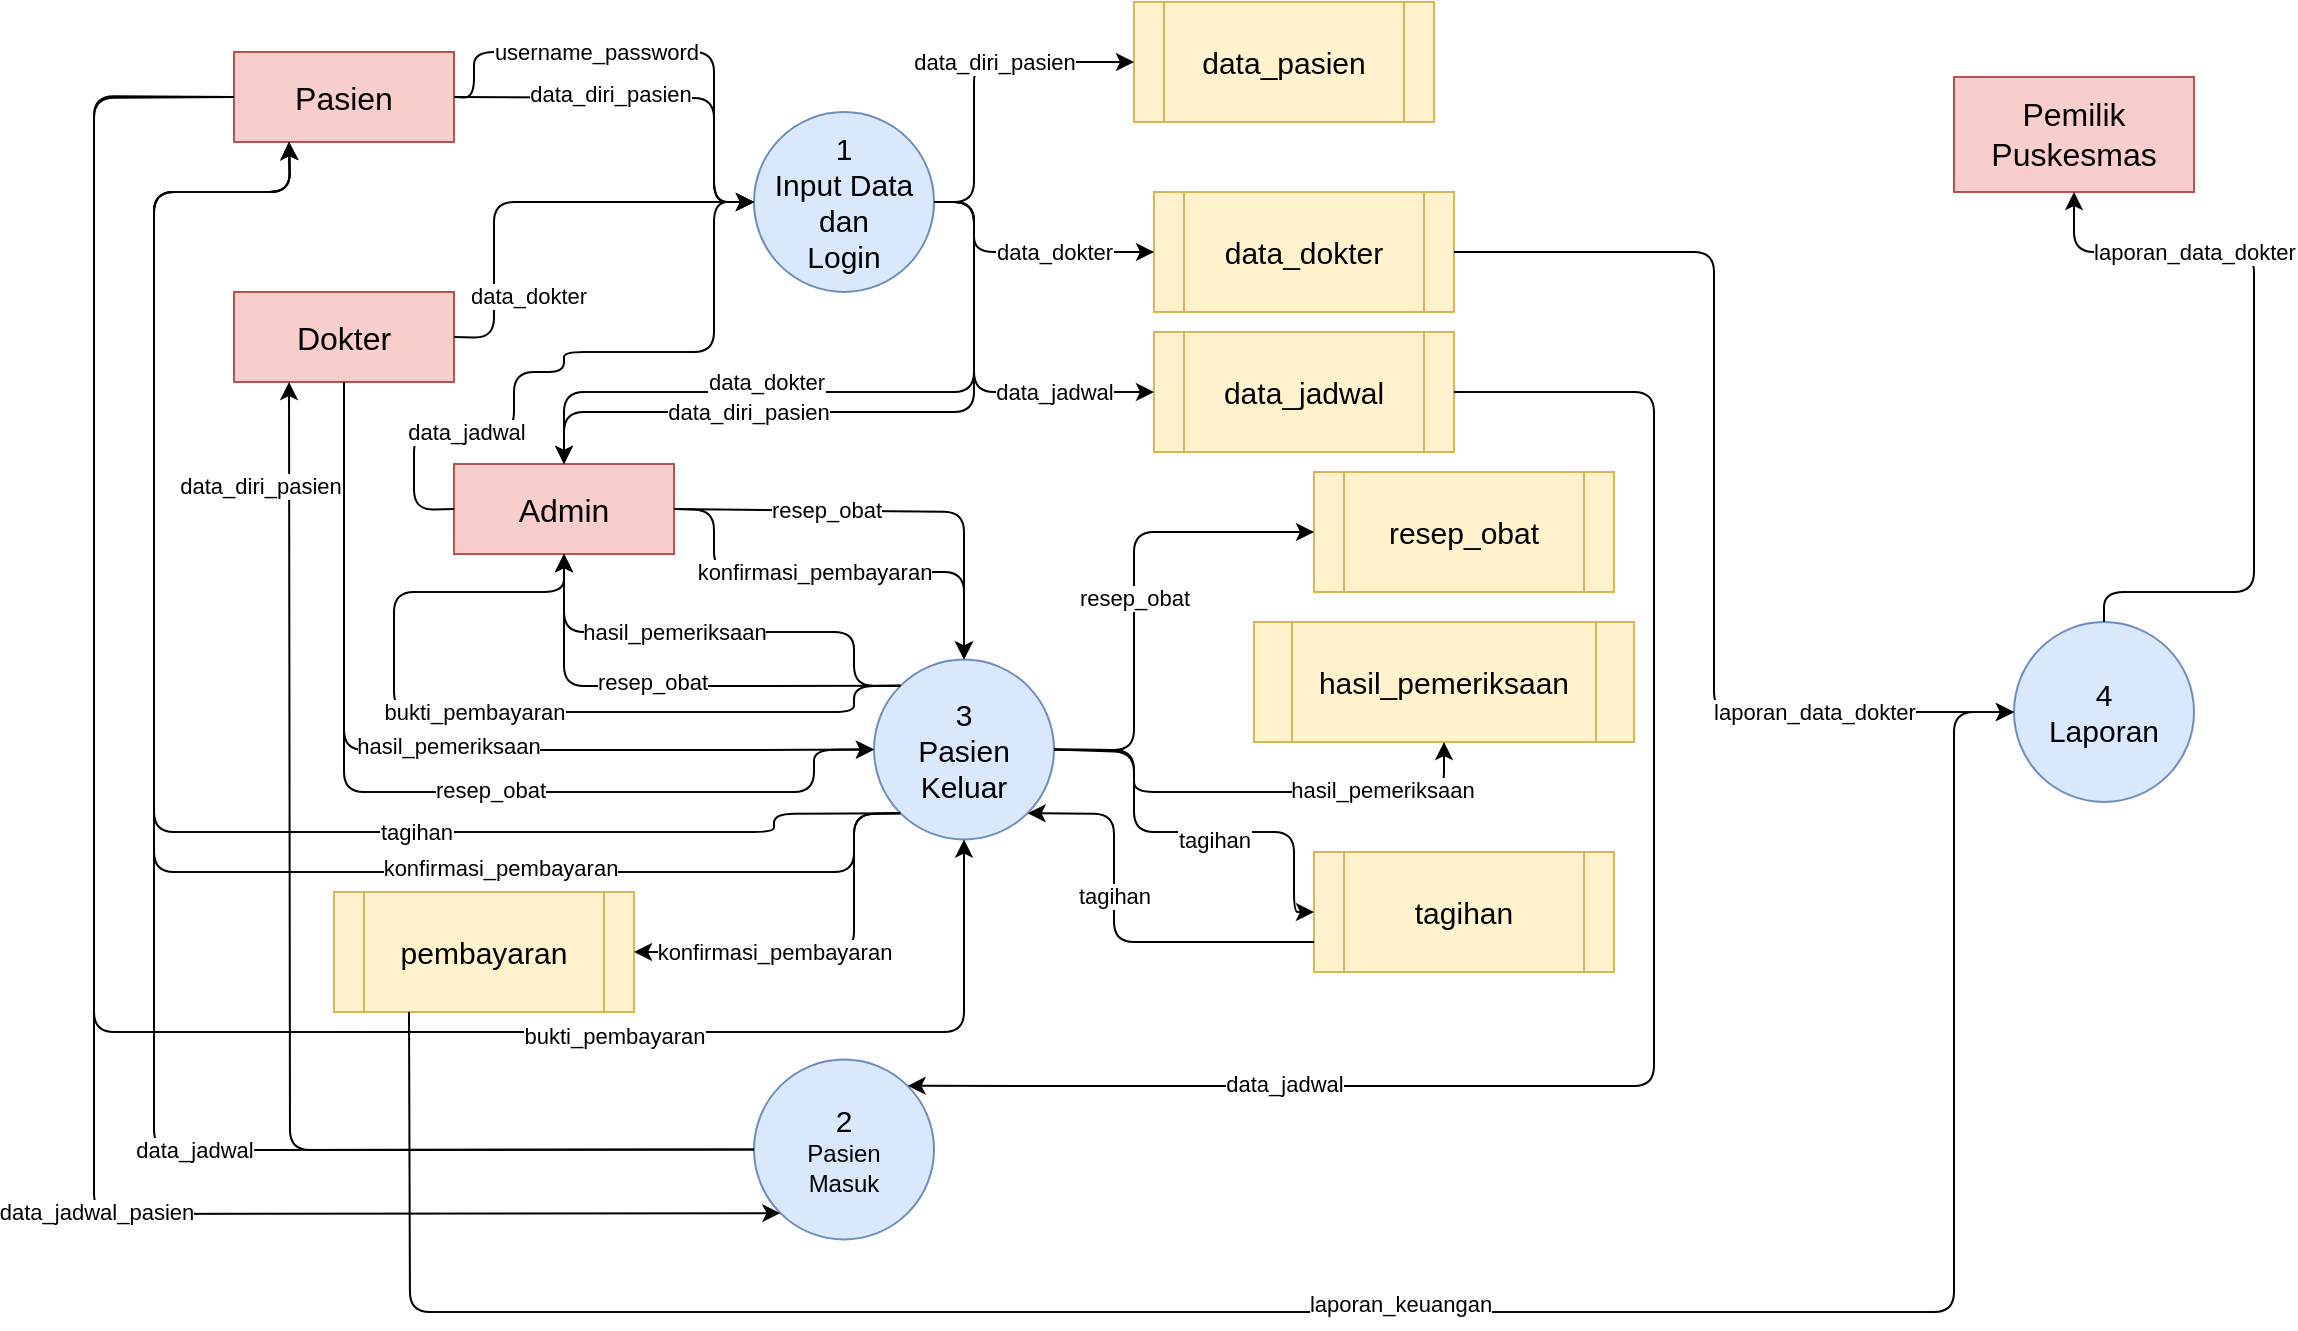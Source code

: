 <mxfile version="13.7.3" type="device"><diagram id="QzDFB-wpxWUMaIp89uO9" name="Page-1"><mxGraphModel dx="2304" dy="713" grid="1" gridSize="10" guides="1" tooltips="1" connect="1" arrows="1" fold="1" page="1" pageScale="1" pageWidth="1100" pageHeight="850" math="0" shadow="0"><root><mxCell id="0"/><mxCell id="1" parent="0"/><mxCell id="8AS-vJQlvqXDTW27lEK7-2" value="&lt;font style=&quot;font-size: 15px&quot;&gt;1&lt;br&gt;Input Data&lt;br&gt;dan&lt;br&gt;Login&lt;/font&gt;" style="ellipse;whiteSpace=wrap;html=1;aspect=fixed;fillColor=#dae8fc;strokeColor=#6c8ebf;" parent="1" vertex="1"><mxGeometry x="340" y="60" width="90" height="90" as="geometry"/></mxCell><mxCell id="8AS-vJQlvqXDTW27lEK7-3" value="&lt;span style=&quot;font-size: 15px&quot;&gt;2&lt;br&gt;&lt;/span&gt;Pasien&lt;br&gt;Masuk" style="ellipse;whiteSpace=wrap;html=1;aspect=fixed;fillColor=#dae8fc;strokeColor=#6c8ebf;" parent="1" vertex="1"><mxGeometry x="340" y="533.75" width="90" height="90" as="geometry"/></mxCell><mxCell id="8AS-vJQlvqXDTW27lEK7-4" value="&lt;span style=&quot;font-size: 15px&quot;&gt;3&lt;br&gt;Pasien&lt;br&gt;Keluar&lt;br&gt;&lt;/span&gt;" style="ellipse;whiteSpace=wrap;html=1;aspect=fixed;fillColor=#dae8fc;strokeColor=#6c8ebf;" parent="1" vertex="1"><mxGeometry x="400" y="333.75" width="90" height="90" as="geometry"/></mxCell><mxCell id="8AS-vJQlvqXDTW27lEK7-5" value="&lt;span style=&quot;font-size: 15px&quot;&gt;4&lt;br&gt;Laporan&lt;br&gt;&lt;/span&gt;" style="ellipse;whiteSpace=wrap;html=1;aspect=fixed;fillColor=#dae8fc;strokeColor=#6c8ebf;" parent="1" vertex="1"><mxGeometry x="970" y="315" width="90" height="90" as="geometry"/></mxCell><mxCell id="8AS-vJQlvqXDTW27lEK7-6" value="&lt;font style=&quot;font-size: 16px&quot;&gt;Pasien&lt;/font&gt;" style="rounded=0;whiteSpace=wrap;html=1;fillColor=#f8cecc;strokeColor=#b85450;" parent="1" vertex="1"><mxGeometry x="80" y="30" width="110" height="45" as="geometry"/></mxCell><mxCell id="8AS-vJQlvqXDTW27lEK7-7" value="&lt;font style=&quot;font-size: 16px&quot;&gt;Admin&lt;/font&gt;" style="rounded=0;whiteSpace=wrap;html=1;fillColor=#f8cecc;strokeColor=#b85450;" parent="1" vertex="1"><mxGeometry x="190" y="236" width="110" height="45" as="geometry"/></mxCell><mxCell id="8AS-vJQlvqXDTW27lEK7-8" value="&lt;font style=&quot;font-size: 16px&quot;&gt;Dokter&lt;/font&gt;" style="rounded=0;whiteSpace=wrap;html=1;fillColor=#f8cecc;strokeColor=#b85450;" parent="1" vertex="1"><mxGeometry x="80" y="150" width="110" height="45" as="geometry"/></mxCell><mxCell id="8AS-vJQlvqXDTW27lEK7-9" value="&lt;font style=&quot;font-size: 16px&quot;&gt;Pemilik&lt;br&gt;Puskesmas&lt;br&gt;&lt;/font&gt;" style="rounded=0;whiteSpace=wrap;html=1;fillColor=#f8cecc;strokeColor=#b85450;" parent="1" vertex="1"><mxGeometry x="940" y="42.5" width="120" height="57.5" as="geometry"/></mxCell><mxCell id="8AS-vJQlvqXDTW27lEK7-10" value="&lt;font style=&quot;font-size: 15px&quot;&gt;data_pasien&lt;/font&gt;" style="shape=process;whiteSpace=wrap;html=1;backgroundOutline=1;fillColor=#fff2cc;strokeColor=#d6b656;" parent="1" vertex="1"><mxGeometry x="530" y="5" width="150" height="60" as="geometry"/></mxCell><mxCell id="8AS-vJQlvqXDTW27lEK7-11" value="&lt;font style=&quot;font-size: 15px&quot;&gt;data_dokter&lt;/font&gt;" style="shape=process;whiteSpace=wrap;html=1;backgroundOutline=1;fillColor=#fff2cc;strokeColor=#d6b656;" parent="1" vertex="1"><mxGeometry x="540" y="100" width="150" height="60" as="geometry"/></mxCell><mxCell id="8AS-vJQlvqXDTW27lEK7-12" value="&lt;font style=&quot;font-size: 15px&quot;&gt;data_jadwal&lt;/font&gt;" style="shape=process;whiteSpace=wrap;html=1;backgroundOutline=1;fillColor=#fff2cc;strokeColor=#d6b656;" parent="1" vertex="1"><mxGeometry x="540" y="170" width="150" height="60" as="geometry"/></mxCell><mxCell id="8AS-vJQlvqXDTW27lEK7-13" value="&lt;font style=&quot;font-size: 15px&quot;&gt;hasil_pemeriksaan&lt;/font&gt;" style="shape=process;whiteSpace=wrap;html=1;backgroundOutline=1;fillColor=#fff2cc;strokeColor=#d6b656;" parent="1" vertex="1"><mxGeometry x="590" y="315" width="190" height="60" as="geometry"/></mxCell><mxCell id="8AS-vJQlvqXDTW27lEK7-14" value="&lt;font style=&quot;font-size: 15px&quot;&gt;tagihan&lt;/font&gt;" style="shape=process;whiteSpace=wrap;html=1;backgroundOutline=1;fillColor=#fff2cc;strokeColor=#d6b656;" parent="1" vertex="1"><mxGeometry x="620" y="430" width="150" height="60" as="geometry"/></mxCell><mxCell id="8AS-vJQlvqXDTW27lEK7-15" value="&lt;font style=&quot;font-size: 15px&quot;&gt;pembayaran&lt;/font&gt;" style="shape=process;whiteSpace=wrap;html=1;backgroundOutline=1;fillColor=#fff2cc;strokeColor=#d6b656;" parent="1" vertex="1"><mxGeometry x="130" y="450" width="150" height="60" as="geometry"/></mxCell><mxCell id="8AS-vJQlvqXDTW27lEK7-16" value="&lt;font style=&quot;font-size: 15px&quot;&gt;resep_obat&lt;/font&gt;" style="shape=process;whiteSpace=wrap;html=1;backgroundOutline=1;fillColor=#fff2cc;strokeColor=#d6b656;" parent="1" vertex="1"><mxGeometry x="620" y="240" width="150" height="60" as="geometry"/></mxCell><mxCell id="8AS-vJQlvqXDTW27lEK7-17" value="" style="endArrow=classic;html=1;exitX=1;exitY=0.5;exitDx=0;exitDy=0;entryX=0;entryY=0.5;entryDx=0;entryDy=0;" parent="1" source="8AS-vJQlvqXDTW27lEK7-6" target="8AS-vJQlvqXDTW27lEK7-2" edge="1"><mxGeometry width="50" height="50" relative="1" as="geometry"><mxPoint x="350" y="150" as="sourcePoint"/><mxPoint x="400" y="100" as="targetPoint"/><Array as="points"><mxPoint x="320" y="53"/><mxPoint x="320" y="105"/></Array></mxGeometry></mxCell><mxCell id="8AS-vJQlvqXDTW27lEK7-18" value="data_diri_pasien" style="edgeLabel;html=1;align=center;verticalAlign=middle;resizable=0;points=[];" parent="8AS-vJQlvqXDTW27lEK7-17" vertex="1" connectable="0"><mxGeometry x="-0.438" relative="1" as="geometry"><mxPoint x="20.86" y="-2.1" as="offset"/></mxGeometry></mxCell><mxCell id="8AS-vJQlvqXDTW27lEK7-19" value="" style="endArrow=classic;html=1;exitX=1;exitY=0.5;exitDx=0;exitDy=0;entryX=0.5;entryY=0;entryDx=0;entryDy=0;" parent="1" source="8AS-vJQlvqXDTW27lEK7-2" target="8AS-vJQlvqXDTW27lEK7-7" edge="1"><mxGeometry width="50" height="50" relative="1" as="geometry"><mxPoint x="400" y="150" as="sourcePoint"/><mxPoint x="450" y="100" as="targetPoint"/><Array as="points"><mxPoint x="450" y="105"/><mxPoint x="450" y="210"/><mxPoint x="245" y="210"/></Array></mxGeometry></mxCell><mxCell id="8AS-vJQlvqXDTW27lEK7-20" value="data_diri_pasien" style="edgeLabel;html=1;align=center;verticalAlign=middle;resizable=0;points=[];" parent="8AS-vJQlvqXDTW27lEK7-19" vertex="1" connectable="0"><mxGeometry x="0.402" relative="1" as="geometry"><mxPoint x="11.41" as="offset"/></mxGeometry></mxCell><mxCell id="8AS-vJQlvqXDTW27lEK7-21" value="" style="endArrow=classic;html=1;exitX=1;exitY=0.5;exitDx=0;exitDy=0;entryX=0;entryY=0.5;entryDx=0;entryDy=0;" parent="1" source="8AS-vJQlvqXDTW27lEK7-6" target="8AS-vJQlvqXDTW27lEK7-2" edge="1"><mxGeometry width="50" height="50" relative="1" as="geometry"><mxPoint x="340" y="120" as="sourcePoint"/><mxPoint x="390" y="70" as="targetPoint"/><Array as="points"><mxPoint x="200" y="53"/><mxPoint x="200" y="30"/><mxPoint x="320" y="30"/><mxPoint x="320" y="105"/></Array></mxGeometry></mxCell><mxCell id="8AS-vJQlvqXDTW27lEK7-22" value="username_password" style="edgeLabel;html=1;align=center;verticalAlign=middle;resizable=0;points=[];" parent="8AS-vJQlvqXDTW27lEK7-21" vertex="1" connectable="0"><mxGeometry x="-0.719" relative="1" as="geometry"><mxPoint x="58.33" as="offset"/></mxGeometry></mxCell><mxCell id="8AS-vJQlvqXDTW27lEK7-23" value="" style="endArrow=classic;html=1;exitX=1;exitY=0.5;exitDx=0;exitDy=0;entryX=0;entryY=0.5;entryDx=0;entryDy=0;" parent="1" source="8AS-vJQlvqXDTW27lEK7-2" target="8AS-vJQlvqXDTW27lEK7-10" edge="1"><mxGeometry width="50" height="50" relative="1" as="geometry"><mxPoint x="470" y="150" as="sourcePoint"/><mxPoint x="520" y="100" as="targetPoint"/><Array as="points"><mxPoint x="450" y="105"/><mxPoint x="450" y="35"/></Array></mxGeometry></mxCell><mxCell id="8AS-vJQlvqXDTW27lEK7-24" value="data_diri_pasien" style="edgeLabel;html=1;align=center;verticalAlign=middle;resizable=0;points=[];" parent="8AS-vJQlvqXDTW27lEK7-23" vertex="1" connectable="0"><mxGeometry x="-0.71" relative="1" as="geometry"><mxPoint x="10" y="-65.43" as="offset"/></mxGeometry></mxCell><mxCell id="8AS-vJQlvqXDTW27lEK7-25" value="" style="endArrow=classic;html=1;exitX=1;exitY=0.5;exitDx=0;exitDy=0;entryX=0;entryY=0.5;entryDx=0;entryDy=0;" parent="1" source="8AS-vJQlvqXDTW27lEK7-8" target="8AS-vJQlvqXDTW27lEK7-2" edge="1"><mxGeometry width="50" height="50" relative="1" as="geometry"><mxPoint x="320" y="150" as="sourcePoint"/><mxPoint x="370" y="100" as="targetPoint"/><Array as="points"><mxPoint x="210" y="173"/><mxPoint x="210" y="105"/></Array></mxGeometry></mxCell><mxCell id="8AS-vJQlvqXDTW27lEK7-26" value="data_dokter" style="edgeLabel;html=1;align=center;verticalAlign=middle;resizable=0;points=[];" parent="8AS-vJQlvqXDTW27lEK7-25" vertex="1" connectable="0"><mxGeometry x="-0.703" y="1" relative="1" as="geometry"><mxPoint x="18.12" y="-9.06" as="offset"/></mxGeometry></mxCell><mxCell id="8AS-vJQlvqXDTW27lEK7-27" value="" style="endArrow=classic;html=1;exitX=1;exitY=0.5;exitDx=0;exitDy=0;entryX=0.5;entryY=0;entryDx=0;entryDy=0;" parent="1" source="8AS-vJQlvqXDTW27lEK7-2" target="8AS-vJQlvqXDTW27lEK7-7" edge="1"><mxGeometry width="50" height="50" relative="1" as="geometry"><mxPoint x="360" y="160" as="sourcePoint"/><mxPoint x="410" y="110" as="targetPoint"/><Array as="points"><mxPoint x="450" y="105"/><mxPoint x="450" y="200"/><mxPoint x="245" y="200"/></Array></mxGeometry></mxCell><mxCell id="8AS-vJQlvqXDTW27lEK7-28" value="data_dokter" style="edgeLabel;html=1;align=center;verticalAlign=middle;resizable=0;points=[];" parent="8AS-vJQlvqXDTW27lEK7-27" vertex="1" connectable="0"><mxGeometry x="0.333" relative="1" as="geometry"><mxPoint x="17.99" y="-5" as="offset"/></mxGeometry></mxCell><mxCell id="8AS-vJQlvqXDTW27lEK7-29" value="" style="endArrow=classic;html=1;exitX=1;exitY=0.5;exitDx=0;exitDy=0;entryX=0;entryY=0.5;entryDx=0;entryDy=0;" parent="1" source="8AS-vJQlvqXDTW27lEK7-2" target="8AS-vJQlvqXDTW27lEK7-11" edge="1"><mxGeometry width="50" height="50" relative="1" as="geometry"><mxPoint x="520" y="140" as="sourcePoint"/><mxPoint x="570" y="90" as="targetPoint"/><Array as="points"><mxPoint x="450" y="105"/><mxPoint x="450" y="130"/></Array></mxGeometry></mxCell><mxCell id="8AS-vJQlvqXDTW27lEK7-30" value="data_dokter" style="edgeLabel;html=1;align=center;verticalAlign=middle;resizable=0;points=[];" parent="8AS-vJQlvqXDTW27lEK7-29" vertex="1" connectable="0"><mxGeometry x="-0.289" y="-1" relative="1" as="geometry"><mxPoint x="37.09" y="-1" as="offset"/></mxGeometry></mxCell><mxCell id="8AS-vJQlvqXDTW27lEK7-31" value="" style="endArrow=classic;html=1;exitX=0;exitY=0.5;exitDx=0;exitDy=0;entryX=0;entryY=0.5;entryDx=0;entryDy=0;" parent="1" source="8AS-vJQlvqXDTW27lEK7-7" target="8AS-vJQlvqXDTW27lEK7-2" edge="1"><mxGeometry width="50" height="50" relative="1" as="geometry"><mxPoint x="270" y="190" as="sourcePoint"/><mxPoint x="320" y="140" as="targetPoint"/><Array as="points"><mxPoint x="170" y="259"/><mxPoint x="170" y="220"/><mxPoint x="220" y="220"/><mxPoint x="220" y="190"/><mxPoint x="245" y="190"/><mxPoint x="245" y="180"/><mxPoint x="320" y="180"/><mxPoint x="320" y="105"/></Array></mxGeometry></mxCell><mxCell id="8AS-vJQlvqXDTW27lEK7-32" value="data_jadwal" style="edgeLabel;html=1;align=center;verticalAlign=middle;resizable=0;points=[];" parent="8AS-vJQlvqXDTW27lEK7-31" vertex="1" connectable="0"><mxGeometry x="-0.435" relative="1" as="geometry"><mxPoint x="-12.42" as="offset"/></mxGeometry></mxCell><mxCell id="8AS-vJQlvqXDTW27lEK7-33" value="data_jadwal" style="endArrow=classic;html=1;exitX=1;exitY=0.5;exitDx=0;exitDy=0;entryX=0;entryY=0.5;entryDx=0;entryDy=0;" parent="1" source="8AS-vJQlvqXDTW27lEK7-2" target="8AS-vJQlvqXDTW27lEK7-12" edge="1"><mxGeometry x="0.512" width="50" height="50" relative="1" as="geometry"><mxPoint x="240" y="190" as="sourcePoint"/><mxPoint x="290" y="140" as="targetPoint"/><Array as="points"><mxPoint x="450" y="105"/><mxPoint x="450" y="200"/></Array><mxPoint as="offset"/></mxGeometry></mxCell><mxCell id="8AS-vJQlvqXDTW27lEK7-34" value="" style="endArrow=classic;html=1;exitX=1;exitY=0.5;exitDx=0;exitDy=0;entryX=1;entryY=0;entryDx=0;entryDy=0;" parent="1" source="8AS-vJQlvqXDTW27lEK7-12" target="8AS-vJQlvqXDTW27lEK7-3" edge="1"><mxGeometry width="50" height="50" relative="1" as="geometry"><mxPoint x="350" y="210" as="sourcePoint"/><mxPoint x="400" y="160" as="targetPoint"/><Array as="points"><mxPoint x="790" y="200"/><mxPoint x="790" y="547"/></Array></mxGeometry></mxCell><mxCell id="8AS-vJQlvqXDTW27lEK7-35" value="data_jadwal" style="edgeLabel;html=1;align=center;verticalAlign=middle;resizable=0;points=[];" parent="8AS-vJQlvqXDTW27lEK7-34" vertex="1" connectable="0"><mxGeometry x="0.549" y="-1" relative="1" as="geometry"><mxPoint x="3.07" as="offset"/></mxGeometry></mxCell><mxCell id="8AS-vJQlvqXDTW27lEK7-36" value="" style="endArrow=classic;html=1;exitX=0;exitY=0.5;exitDx=0;exitDy=0;entryX=0.25;entryY=1;entryDx=0;entryDy=0;" parent="1" source="8AS-vJQlvqXDTW27lEK7-3" target="8AS-vJQlvqXDTW27lEK7-6" edge="1"><mxGeometry width="50" height="50" relative="1" as="geometry"><mxPoint x="290" y="180" as="sourcePoint"/><mxPoint x="340" y="130" as="targetPoint"/><Array as="points"><mxPoint x="40" y="579"/><mxPoint x="40" y="100"/><mxPoint x="108" y="100"/></Array></mxGeometry></mxCell><mxCell id="8AS-vJQlvqXDTW27lEK7-37" value="data_jadwal" style="edgeLabel;html=1;align=center;verticalAlign=middle;resizable=0;points=[];" parent="8AS-vJQlvqXDTW27lEK7-36" vertex="1" connectable="0"><mxGeometry x="-0.156" y="1" relative="1" as="geometry"><mxPoint x="21" y="67.25" as="offset"/></mxGeometry></mxCell><mxCell id="8AS-vJQlvqXDTW27lEK7-38" value="" style="endArrow=classic;html=1;exitX=0;exitY=0.5;exitDx=0;exitDy=0;entryX=0;entryY=1;entryDx=0;entryDy=0;" parent="1" source="8AS-vJQlvqXDTW27lEK7-6" target="8AS-vJQlvqXDTW27lEK7-3" edge="1"><mxGeometry width="50" height="50" relative="1" as="geometry"><mxPoint x="320" y="300" as="sourcePoint"/><mxPoint x="370" y="250" as="targetPoint"/><Array as="points"><mxPoint x="10" y="53"/><mxPoint x="10" y="611"/></Array></mxGeometry></mxCell><mxCell id="8AS-vJQlvqXDTW27lEK7-39" value="data_jadwal_pasien" style="edgeLabel;html=1;align=center;verticalAlign=middle;resizable=0;points=[];" parent="8AS-vJQlvqXDTW27lEK7-38" vertex="1" connectable="0"><mxGeometry x="0.222" y="1" relative="1" as="geometry"><mxPoint y="33.29" as="offset"/></mxGeometry></mxCell><mxCell id="8AS-vJQlvqXDTW27lEK7-40" value="" style="endArrow=classic;html=1;exitX=0;exitY=0.5;exitDx=0;exitDy=0;entryX=0.25;entryY=1;entryDx=0;entryDy=0;" parent="1" source="8AS-vJQlvqXDTW27lEK7-3" target="8AS-vJQlvqXDTW27lEK7-8" edge="1"><mxGeometry width="50" height="50" relative="1" as="geometry"><mxPoint x="480" y="400" as="sourcePoint"/><mxPoint x="530" y="350" as="targetPoint"/><Array as="points"><mxPoint x="108" y="579"/></Array></mxGeometry></mxCell><mxCell id="8AS-vJQlvqXDTW27lEK7-41" value="data_diri_pasien" style="edgeLabel;html=1;align=center;verticalAlign=middle;resizable=0;points=[];" parent="8AS-vJQlvqXDTW27lEK7-40" vertex="1" connectable="0"><mxGeometry x="0.89" y="-1" relative="1" as="geometry"><mxPoint x="-16" y="17.33" as="offset"/></mxGeometry></mxCell><mxCell id="8AS-vJQlvqXDTW27lEK7-42" value="" style="endArrow=classic;html=1;exitX=0.5;exitY=1;exitDx=0;exitDy=0;entryX=0;entryY=0.5;entryDx=0;entryDy=0;" parent="1" source="8AS-vJQlvqXDTW27lEK7-8" target="8AS-vJQlvqXDTW27lEK7-4" edge="1"><mxGeometry width="50" height="50" relative="1" as="geometry"><mxPoint x="290" y="240" as="sourcePoint"/><mxPoint x="340" y="190" as="targetPoint"/><Array as="points"><mxPoint x="135" y="379"/><mxPoint x="330" y="379"/></Array></mxGeometry></mxCell><mxCell id="8AS-vJQlvqXDTW27lEK7-43" value="hasil_pemeriksaan" style="edgeLabel;html=1;align=center;verticalAlign=middle;resizable=0;points=[];" parent="8AS-vJQlvqXDTW27lEK7-42" vertex="1" connectable="0"><mxGeometry x="0.05" y="2" relative="1" as="geometry"><mxPoint as="offset"/></mxGeometry></mxCell><mxCell id="8AS-vJQlvqXDTW27lEK7-44" value="" style="endArrow=classic;html=1;exitX=1;exitY=0.5;exitDx=0;exitDy=0;entryX=0.5;entryY=1;entryDx=0;entryDy=0;" parent="1" source="8AS-vJQlvqXDTW27lEK7-4" target="8AS-vJQlvqXDTW27lEK7-13" edge="1"><mxGeometry width="50" height="50" relative="1" as="geometry"><mxPoint x="290" y="240" as="sourcePoint"/><mxPoint x="340" y="190" as="targetPoint"/><Array as="points"><mxPoint x="530" y="380"/><mxPoint x="530" y="400"/><mxPoint x="685" y="400"/></Array></mxGeometry></mxCell><mxCell id="8AS-vJQlvqXDTW27lEK7-45" value="hasil_pemeriksaan" style="edgeLabel;html=1;align=center;verticalAlign=middle;resizable=0;points=[];" parent="8AS-vJQlvqXDTW27lEK7-44" vertex="1" connectable="0"><mxGeometry x="0.19" y="1" relative="1" as="geometry"><mxPoint x="40.57" as="offset"/></mxGeometry></mxCell><mxCell id="8AS-vJQlvqXDTW27lEK7-46" value="" style="endArrow=classic;html=1;exitX=0.5;exitY=1;exitDx=0;exitDy=0;entryX=0;entryY=0.5;entryDx=0;entryDy=0;" parent="1" source="8AS-vJQlvqXDTW27lEK7-8" target="8AS-vJQlvqXDTW27lEK7-4" edge="1"><mxGeometry width="50" height="50" relative="1" as="geometry"><mxPoint x="170" y="320" as="sourcePoint"/><mxPoint x="220" y="270" as="targetPoint"/><Array as="points"><mxPoint x="135" y="400"/><mxPoint x="370" y="400"/><mxPoint x="370" y="379"/></Array></mxGeometry></mxCell><mxCell id="8AS-vJQlvqXDTW27lEK7-47" value="resep_obat" style="edgeLabel;html=1;align=center;verticalAlign=middle;resizable=0;points=[];" parent="8AS-vJQlvqXDTW27lEK7-46" vertex="1" connectable="0"><mxGeometry x="0.132" y="1" relative="1" as="geometry"><mxPoint as="offset"/></mxGeometry></mxCell><mxCell id="8AS-vJQlvqXDTW27lEK7-48" value="" style="endArrow=classic;html=1;exitX=1;exitY=0.5;exitDx=0;exitDy=0;entryX=0;entryY=0.5;entryDx=0;entryDy=0;" parent="1" source="8AS-vJQlvqXDTW27lEK7-4" target="8AS-vJQlvqXDTW27lEK7-16" edge="1"><mxGeometry width="50" height="50" relative="1" as="geometry"><mxPoint x="410" y="290" as="sourcePoint"/><mxPoint x="460" y="240" as="targetPoint"/><Array as="points"><mxPoint x="530" y="379"/><mxPoint x="530" y="270"/></Array></mxGeometry></mxCell><mxCell id="8AS-vJQlvqXDTW27lEK7-49" value="resep_obat" style="edgeLabel;html=1;align=center;verticalAlign=middle;resizable=0;points=[];" parent="8AS-vJQlvqXDTW27lEK7-48" vertex="1" connectable="0"><mxGeometry x="-0.025" relative="1" as="geometry"><mxPoint as="offset"/></mxGeometry></mxCell><mxCell id="8AS-vJQlvqXDTW27lEK7-50" value="" style="endArrow=classic;html=1;exitX=0;exitY=0;exitDx=0;exitDy=0;entryX=0.5;entryY=1;entryDx=0;entryDy=0;" parent="1" source="8AS-vJQlvqXDTW27lEK7-4" target="8AS-vJQlvqXDTW27lEK7-7" edge="1"><mxGeometry width="50" height="50" relative="1" as="geometry"><mxPoint x="390" y="260" as="sourcePoint"/><mxPoint x="440" y="210" as="targetPoint"/><Array as="points"><mxPoint x="390" y="347"/><mxPoint x="390" y="320"/><mxPoint x="245" y="320"/><mxPoint x="245" y="300"/></Array></mxGeometry></mxCell><mxCell id="8AS-vJQlvqXDTW27lEK7-51" value="hasil_pemeriksaan" style="edgeLabel;html=1;align=center;verticalAlign=middle;resizable=0;points=[];" parent="8AS-vJQlvqXDTW27lEK7-50" vertex="1" connectable="0"><mxGeometry x="0.504" relative="1" as="geometry"><mxPoint x="35.82" as="offset"/></mxGeometry></mxCell><mxCell id="8AS-vJQlvqXDTW27lEK7-52" value="" style="endArrow=classic;html=1;exitX=0;exitY=0;exitDx=0;exitDy=0;entryX=0.5;entryY=1;entryDx=0;entryDy=0;" parent="1" source="8AS-vJQlvqXDTW27lEK7-4" target="8AS-vJQlvqXDTW27lEK7-7" edge="1"><mxGeometry width="50" height="50" relative="1" as="geometry"><mxPoint x="360" y="260" as="sourcePoint"/><mxPoint x="410" y="210" as="targetPoint"/><Array as="points"><mxPoint x="245" y="347"/></Array></mxGeometry></mxCell><mxCell id="8AS-vJQlvqXDTW27lEK7-53" value="resep_obat" style="edgeLabel;html=1;align=center;verticalAlign=middle;resizable=0;points=[];" parent="8AS-vJQlvqXDTW27lEK7-52" vertex="1" connectable="0"><mxGeometry x="0.062" y="-2" relative="1" as="geometry"><mxPoint as="offset"/></mxGeometry></mxCell><mxCell id="8AS-vJQlvqXDTW27lEK7-54" value="" style="endArrow=classic;html=1;exitX=1;exitY=0.5;exitDx=0;exitDy=0;entryX=0.5;entryY=0;entryDx=0;entryDy=0;" parent="1" source="8AS-vJQlvqXDTW27lEK7-7" target="8AS-vJQlvqXDTW27lEK7-4" edge="1"><mxGeometry width="50" height="50" relative="1" as="geometry"><mxPoint x="390" y="300" as="sourcePoint"/><mxPoint x="440" y="250" as="targetPoint"/><Array as="points"><mxPoint x="445" y="260"/></Array></mxGeometry></mxCell><mxCell id="8AS-vJQlvqXDTW27lEK7-55" value="resep_obat" style="edgeLabel;html=1;align=center;verticalAlign=middle;resizable=0;points=[];" parent="8AS-vJQlvqXDTW27lEK7-54" vertex="1" connectable="0"><mxGeometry x="-0.303" y="1" relative="1" as="geometry"><mxPoint as="offset"/></mxGeometry></mxCell><mxCell id="8AS-vJQlvqXDTW27lEK7-57" value="" style="endArrow=classic;html=1;exitX=1;exitY=0.5;exitDx=0;exitDy=0;entryX=0;entryY=0.5;entryDx=0;entryDy=0;" parent="1" source="8AS-vJQlvqXDTW27lEK7-4" target="8AS-vJQlvqXDTW27lEK7-14" edge="1"><mxGeometry width="50" height="50" relative="1" as="geometry"><mxPoint x="420" y="350" as="sourcePoint"/><mxPoint x="470" y="300" as="targetPoint"/><Array as="points"><mxPoint x="530" y="379"/><mxPoint x="530" y="420"/><mxPoint x="610" y="420"/><mxPoint x="610" y="460"/></Array></mxGeometry></mxCell><mxCell id="8AS-vJQlvqXDTW27lEK7-58" value="tagihan" style="edgeLabel;html=1;align=center;verticalAlign=middle;resizable=0;points=[];" parent="8AS-vJQlvqXDTW27lEK7-57" vertex="1" connectable="0"><mxGeometry x="-0.231" relative="1" as="geometry"><mxPoint x="40.05" y="3.75" as="offset"/></mxGeometry></mxCell><mxCell id="MIm6X8jvtmZJPWkgAiKS-1" value="" style="endArrow=classic;html=1;exitX=0;exitY=0.75;exitDx=0;exitDy=0;entryX=1;entryY=1;entryDx=0;entryDy=0;" edge="1" parent="1" source="8AS-vJQlvqXDTW27lEK7-14" target="8AS-vJQlvqXDTW27lEK7-4"><mxGeometry width="50" height="50" relative="1" as="geometry"><mxPoint x="450" y="280" as="sourcePoint"/><mxPoint x="500" y="230" as="targetPoint"/><Array as="points"><mxPoint x="520" y="475"/><mxPoint x="520" y="411"/></Array></mxGeometry></mxCell><mxCell id="MIm6X8jvtmZJPWkgAiKS-2" value="tagihan" style="edgeLabel;html=1;align=center;verticalAlign=middle;resizable=0;points=[];" vertex="1" connectable="0" parent="MIm6X8jvtmZJPWkgAiKS-1"><mxGeometry x="0.192" relative="1" as="geometry"><mxPoint as="offset"/></mxGeometry></mxCell><mxCell id="MIm6X8jvtmZJPWkgAiKS-3" value="" style="endArrow=classic;html=1;exitX=0;exitY=1;exitDx=0;exitDy=0;entryX=0.25;entryY=1;entryDx=0;entryDy=0;" edge="1" parent="1" source="8AS-vJQlvqXDTW27lEK7-4" target="8AS-vJQlvqXDTW27lEK7-6"><mxGeometry width="50" height="50" relative="1" as="geometry"><mxPoint x="280" y="300" as="sourcePoint"/><mxPoint x="330" y="250" as="targetPoint"/><Array as="points"><mxPoint x="350" y="411"/><mxPoint x="350" y="420"/><mxPoint x="40" y="420"/><mxPoint x="40" y="100"/><mxPoint x="108" y="100"/></Array></mxGeometry></mxCell><mxCell id="MIm6X8jvtmZJPWkgAiKS-4" value="tagihan" style="edgeLabel;html=1;align=center;verticalAlign=middle;resizable=0;points=[];" vertex="1" connectable="0" parent="MIm6X8jvtmZJPWkgAiKS-3"><mxGeometry x="-0.369" relative="1" as="geometry"><mxPoint as="offset"/></mxGeometry></mxCell><mxCell id="MIm6X8jvtmZJPWkgAiKS-5" value="" style="endArrow=classic;html=1;exitX=0;exitY=0.5;exitDx=0;exitDy=0;entryX=0.5;entryY=1;entryDx=0;entryDy=0;" edge="1" parent="1" source="8AS-vJQlvqXDTW27lEK7-6" target="8AS-vJQlvqXDTW27lEK7-4"><mxGeometry width="50" height="50" relative="1" as="geometry"><mxPoint x="130" y="290" as="sourcePoint"/><mxPoint x="180" y="240" as="targetPoint"/><Array as="points"><mxPoint x="10" y="52"/><mxPoint x="10" y="520"/><mxPoint x="445" y="520"/></Array></mxGeometry></mxCell><mxCell id="MIm6X8jvtmZJPWkgAiKS-6" value="bukti_pembayaran" style="edgeLabel;html=1;align=center;verticalAlign=middle;resizable=0;points=[];" vertex="1" connectable="0" parent="MIm6X8jvtmZJPWkgAiKS-5"><mxGeometry x="0.492" y="-2" relative="1" as="geometry"><mxPoint as="offset"/></mxGeometry></mxCell><mxCell id="MIm6X8jvtmZJPWkgAiKS-7" value="" style="endArrow=classic;html=1;exitX=0;exitY=0;exitDx=0;exitDy=0;entryX=0.5;entryY=1;entryDx=0;entryDy=0;" edge="1" parent="1" source="8AS-vJQlvqXDTW27lEK7-4" target="8AS-vJQlvqXDTW27lEK7-7"><mxGeometry width="50" height="50" relative="1" as="geometry"><mxPoint x="350" y="300" as="sourcePoint"/><mxPoint x="400" y="250" as="targetPoint"/><Array as="points"><mxPoint x="390" y="347"/><mxPoint x="390" y="360"/><mxPoint x="160" y="360"/><mxPoint x="160" y="300"/><mxPoint x="245" y="300"/></Array></mxGeometry></mxCell><mxCell id="MIm6X8jvtmZJPWkgAiKS-8" value="bukti_pembayaran" style="edgeLabel;html=1;align=center;verticalAlign=middle;resizable=0;points=[];" vertex="1" connectable="0" parent="MIm6X8jvtmZJPWkgAiKS-7"><mxGeometry x="0.256" y="-22" relative="1" as="geometry"><mxPoint x="18" y="3.82" as="offset"/></mxGeometry></mxCell><mxCell id="MIm6X8jvtmZJPWkgAiKS-9" value="" style="endArrow=classic;html=1;exitX=1;exitY=0.5;exitDx=0;exitDy=0;entryX=0.5;entryY=0;entryDx=0;entryDy=0;" edge="1" parent="1" source="8AS-vJQlvqXDTW27lEK7-7" target="8AS-vJQlvqXDTW27lEK7-4"><mxGeometry width="50" height="50" relative="1" as="geometry"><mxPoint x="250" y="350" as="sourcePoint"/><mxPoint x="300" y="300" as="targetPoint"/><Array as="points"><mxPoint x="320" y="259"/><mxPoint x="320" y="290"/><mxPoint x="445" y="290"/></Array></mxGeometry></mxCell><mxCell id="MIm6X8jvtmZJPWkgAiKS-10" value="konfirmasi_pembayaran" style="edgeLabel;html=1;align=center;verticalAlign=middle;resizable=0;points=[];" vertex="1" connectable="0" parent="MIm6X8jvtmZJPWkgAiKS-9"><mxGeometry x="-0.418" relative="1" as="geometry"><mxPoint x="37.01" as="offset"/></mxGeometry></mxCell><mxCell id="MIm6X8jvtmZJPWkgAiKS-11" value="" style="endArrow=classic;html=1;exitX=0;exitY=1;exitDx=0;exitDy=0;entryX=1;entryY=0.5;entryDx=0;entryDy=0;" edge="1" parent="1" source="8AS-vJQlvqXDTW27lEK7-4" target="8AS-vJQlvqXDTW27lEK7-15"><mxGeometry width="50" height="50" relative="1" as="geometry"><mxPoint x="210" y="380" as="sourcePoint"/><mxPoint x="260" y="330" as="targetPoint"/><Array as="points"><mxPoint x="390" y="411"/><mxPoint x="390" y="480"/></Array></mxGeometry></mxCell><mxCell id="MIm6X8jvtmZJPWkgAiKS-12" value="konfirmasi_pembayaran" style="edgeLabel;html=1;align=center;verticalAlign=middle;resizable=0;points=[];" vertex="1" connectable="0" parent="MIm6X8jvtmZJPWkgAiKS-11"><mxGeometry x="0.682" relative="1" as="geometry"><mxPoint x="37.82" as="offset"/></mxGeometry></mxCell><mxCell id="MIm6X8jvtmZJPWkgAiKS-13" value="" style="endArrow=classic;html=1;exitX=0;exitY=1;exitDx=0;exitDy=0;entryX=0.25;entryY=1;entryDx=0;entryDy=0;" edge="1" parent="1" source="8AS-vJQlvqXDTW27lEK7-4" target="8AS-vJQlvqXDTW27lEK7-6"><mxGeometry width="50" height="50" relative="1" as="geometry"><mxPoint x="360" y="290" as="sourcePoint"/><mxPoint x="410" y="240" as="targetPoint"/><Array as="points"><mxPoint x="390" y="411"/><mxPoint x="390" y="440"/><mxPoint x="40" y="440"/><mxPoint x="40" y="100"/><mxPoint x="108" y="100"/></Array></mxGeometry></mxCell><mxCell id="MIm6X8jvtmZJPWkgAiKS-14" value="konfirmasi_pembayaran" style="edgeLabel;html=1;align=center;verticalAlign=middle;resizable=0;points=[];" vertex="1" connectable="0" parent="MIm6X8jvtmZJPWkgAiKS-13"><mxGeometry x="-0.451" y="-2" relative="1" as="geometry"><mxPoint as="offset"/></mxGeometry></mxCell><mxCell id="MIm6X8jvtmZJPWkgAiKS-15" value="" style="endArrow=classic;html=1;exitX=1;exitY=0.5;exitDx=0;exitDy=0;entryX=0;entryY=0.5;entryDx=0;entryDy=0;" edge="1" parent="1" source="8AS-vJQlvqXDTW27lEK7-11" target="8AS-vJQlvqXDTW27lEK7-5"><mxGeometry width="50" height="50" relative="1" as="geometry"><mxPoint x="550" y="340" as="sourcePoint"/><mxPoint x="600" y="290" as="targetPoint"/><Array as="points"><mxPoint x="820" y="130"/><mxPoint x="820" y="360"/></Array></mxGeometry></mxCell><mxCell id="MIm6X8jvtmZJPWkgAiKS-16" value="laporan_data_dokter" style="edgeLabel;html=1;align=center;verticalAlign=middle;resizable=0;points=[];" vertex="1" connectable="0" parent="MIm6X8jvtmZJPWkgAiKS-15"><mxGeometry x="0.566" relative="1" as="geometry"><mxPoint x="10.7" as="offset"/></mxGeometry></mxCell><mxCell id="MIm6X8jvtmZJPWkgAiKS-17" value="" style="endArrow=classic;html=1;exitX=0.5;exitY=0;exitDx=0;exitDy=0;entryX=0.5;entryY=1;entryDx=0;entryDy=0;" edge="1" parent="1" source="8AS-vJQlvqXDTW27lEK7-5" target="8AS-vJQlvqXDTW27lEK7-9"><mxGeometry width="50" height="50" relative="1" as="geometry"><mxPoint x="530" y="330" as="sourcePoint"/><mxPoint x="580" y="280" as="targetPoint"/><Array as="points"><mxPoint x="1015" y="300"/><mxPoint x="1090" y="300"/><mxPoint x="1090" y="130"/><mxPoint x="1000" y="130"/></Array></mxGeometry></mxCell><mxCell id="MIm6X8jvtmZJPWkgAiKS-19" value="laporan_data_dokter" style="edgeLabel;html=1;align=center;verticalAlign=middle;resizable=0;points=[];" vertex="1" connectable="0" parent="MIm6X8jvtmZJPWkgAiKS-17"><mxGeometry x="-0.79" y="-1" relative="1" as="geometry"><mxPoint x="20" y="-171" as="offset"/></mxGeometry></mxCell><mxCell id="MIm6X8jvtmZJPWkgAiKS-20" value="" style="endArrow=classic;html=1;exitX=0.25;exitY=1;exitDx=0;exitDy=0;entryX=0;entryY=0.5;entryDx=0;entryDy=0;" edge="1" parent="1" source="8AS-vJQlvqXDTW27lEK7-15" target="8AS-vJQlvqXDTW27lEK7-5"><mxGeometry width="50" height="50" relative="1" as="geometry"><mxPoint x="720" y="360" as="sourcePoint"/><mxPoint x="770" y="310" as="targetPoint"/><Array as="points"><mxPoint x="168" y="660"/><mxPoint x="940" y="660"/><mxPoint x="940" y="360"/></Array></mxGeometry></mxCell><mxCell id="MIm6X8jvtmZJPWkgAiKS-21" value="laporan_keuangan" style="edgeLabel;html=1;align=center;verticalAlign=middle;resizable=0;points=[];" vertex="1" connectable="0" parent="MIm6X8jvtmZJPWkgAiKS-20"><mxGeometry x="0.03" y="4" relative="1" as="geometry"><mxPoint as="offset"/></mxGeometry></mxCell></root></mxGraphModel></diagram></mxfile>